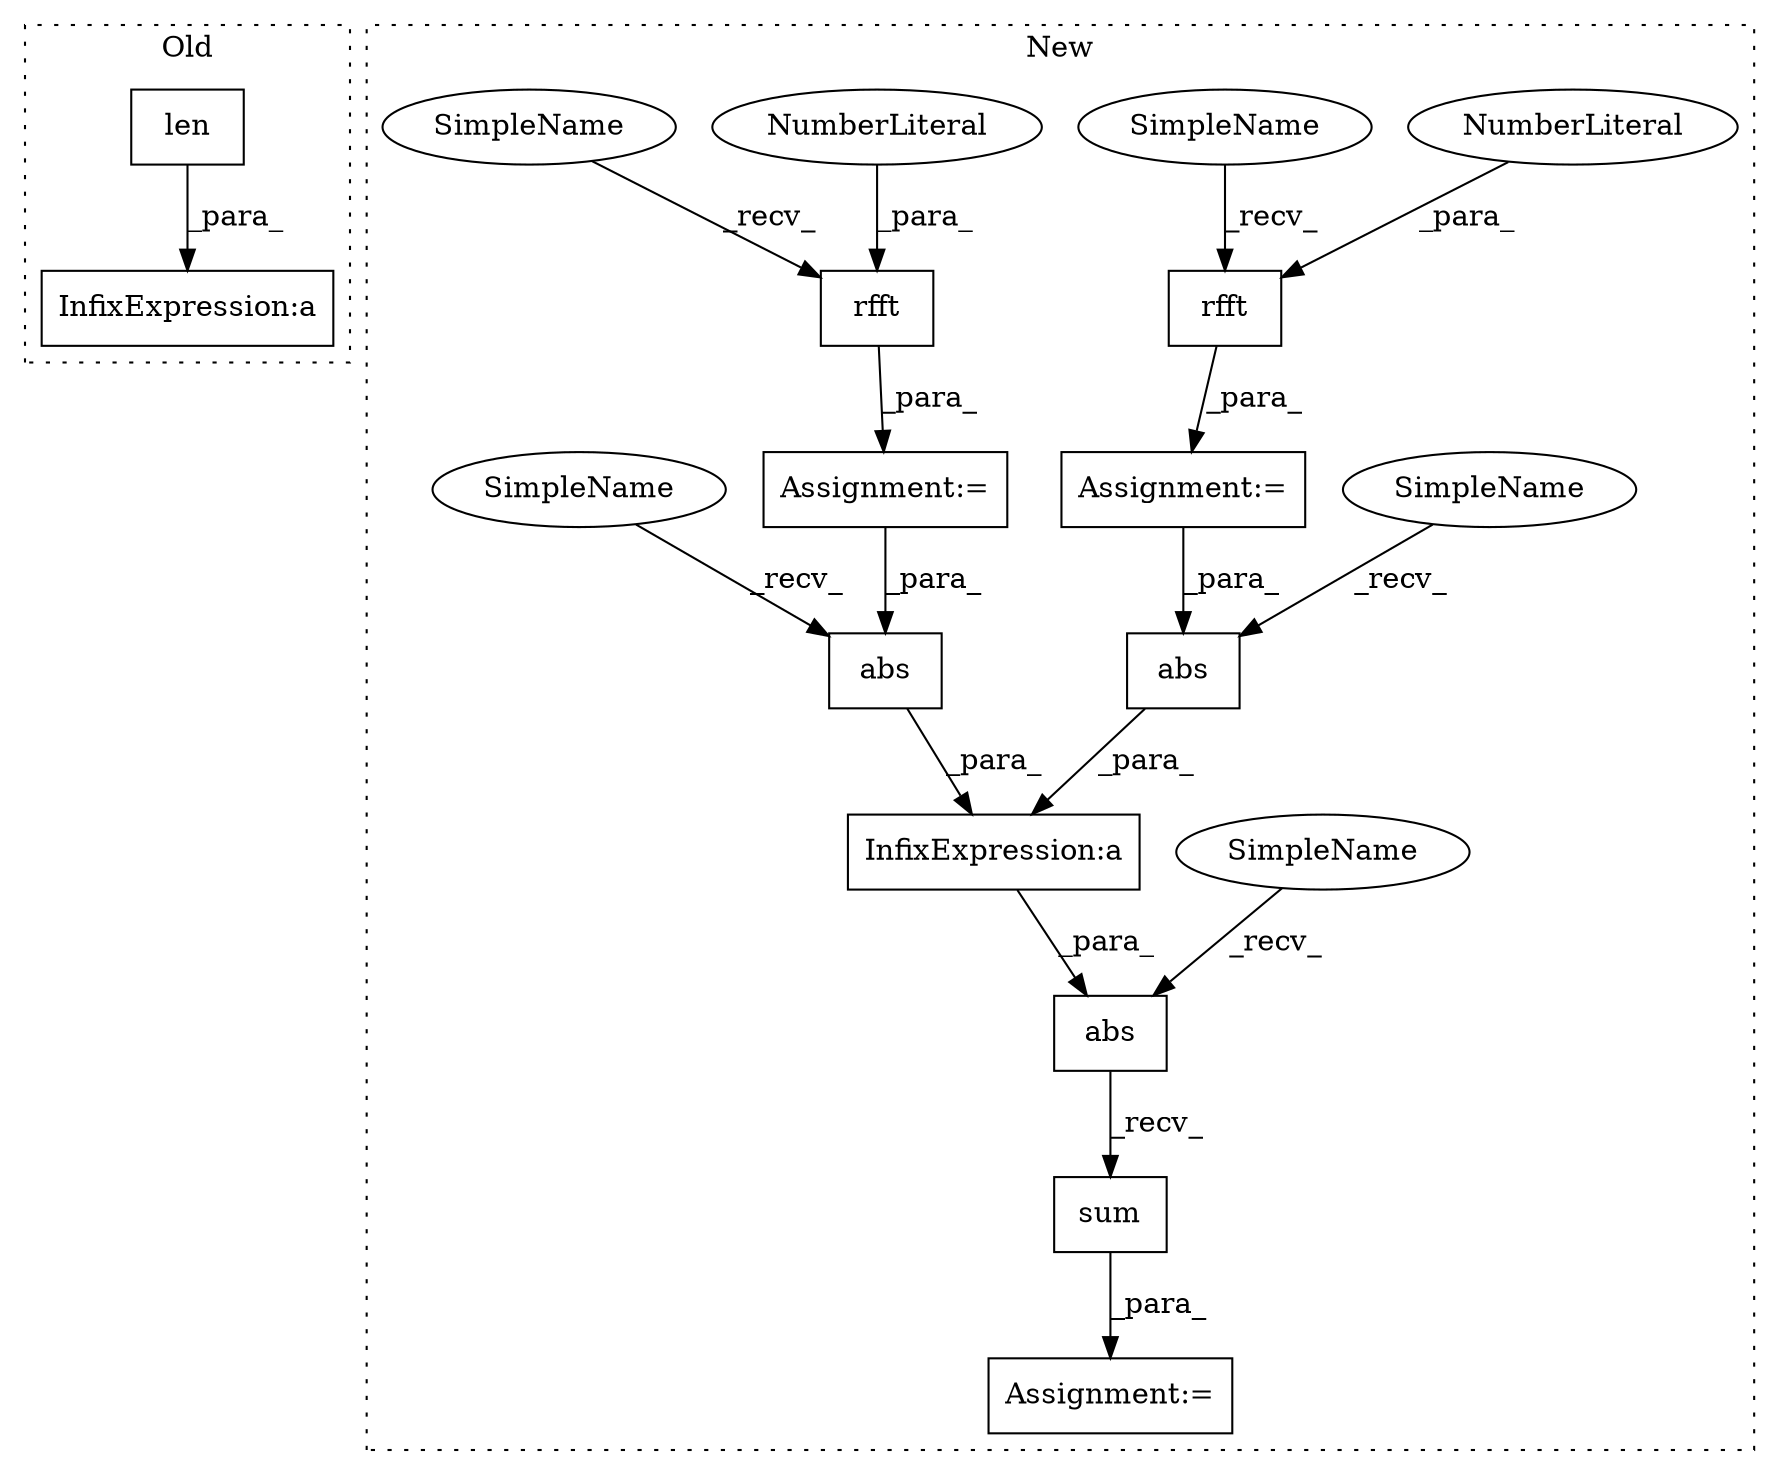 digraph G {
subgraph cluster0 {
1 [label="len" a="32" s="4290,4295" l="4,1" shape="box"];
3 [label="InfixExpression:a" a="27" s="4287" l="3" shape="box"];
label = "Old";
style="dotted";
}
subgraph cluster1 {
2 [label="rfft" a="32" s="4403,4423" l="5,1" shape="box"];
4 [label="InfixExpression:a" a="27" s="4509" l="3" shape="box"];
5 [label="NumberLiteral" a="34" s="4416" l="1" shape="ellipse"];
6 [label="sum" a="32" s="4533" l="5" shape="box"];
7 [label="abs" a="32" s="4496,4508" l="4,1" shape="box"];
8 [label="rfft" a="32" s="4447,4466" l="5,1" shape="box"];
9 [label="NumberLiteral" a="34" s="4459" l="1" shape="ellipse"];
10 [label="abs" a="32" s="4486,4531" l="4,1" shape="box"];
11 [label="Assignment:=" a="7" s="4479" l="1" shape="box"];
12 [label="abs" a="32" s="4518,4530" l="4,1" shape="box"];
13 [label="Assignment:=" a="7" s="4440" l="1" shape="box"];
14 [label="Assignment:=" a="7" s="4396" l="1" shape="box"];
15 [label="SimpleName" a="42" s="4512" l="5" shape="ellipse"];
16 [label="SimpleName" a="42" s="4480" l="5" shape="ellipse"];
17 [label="SimpleName" a="42" s="4441" l="5" shape="ellipse"];
18 [label="SimpleName" a="42" s="4397" l="5" shape="ellipse"];
19 [label="SimpleName" a="42" s="4490" l="5" shape="ellipse"];
label = "New";
style="dotted";
}
1 -> 3 [label="_para_"];
2 -> 14 [label="_para_"];
4 -> 10 [label="_para_"];
5 -> 2 [label="_para_"];
6 -> 11 [label="_para_"];
7 -> 4 [label="_para_"];
8 -> 13 [label="_para_"];
9 -> 8 [label="_para_"];
10 -> 6 [label="_recv_"];
12 -> 4 [label="_para_"];
13 -> 12 [label="_para_"];
14 -> 7 [label="_para_"];
15 -> 12 [label="_recv_"];
16 -> 10 [label="_recv_"];
17 -> 8 [label="_recv_"];
18 -> 2 [label="_recv_"];
19 -> 7 [label="_recv_"];
}